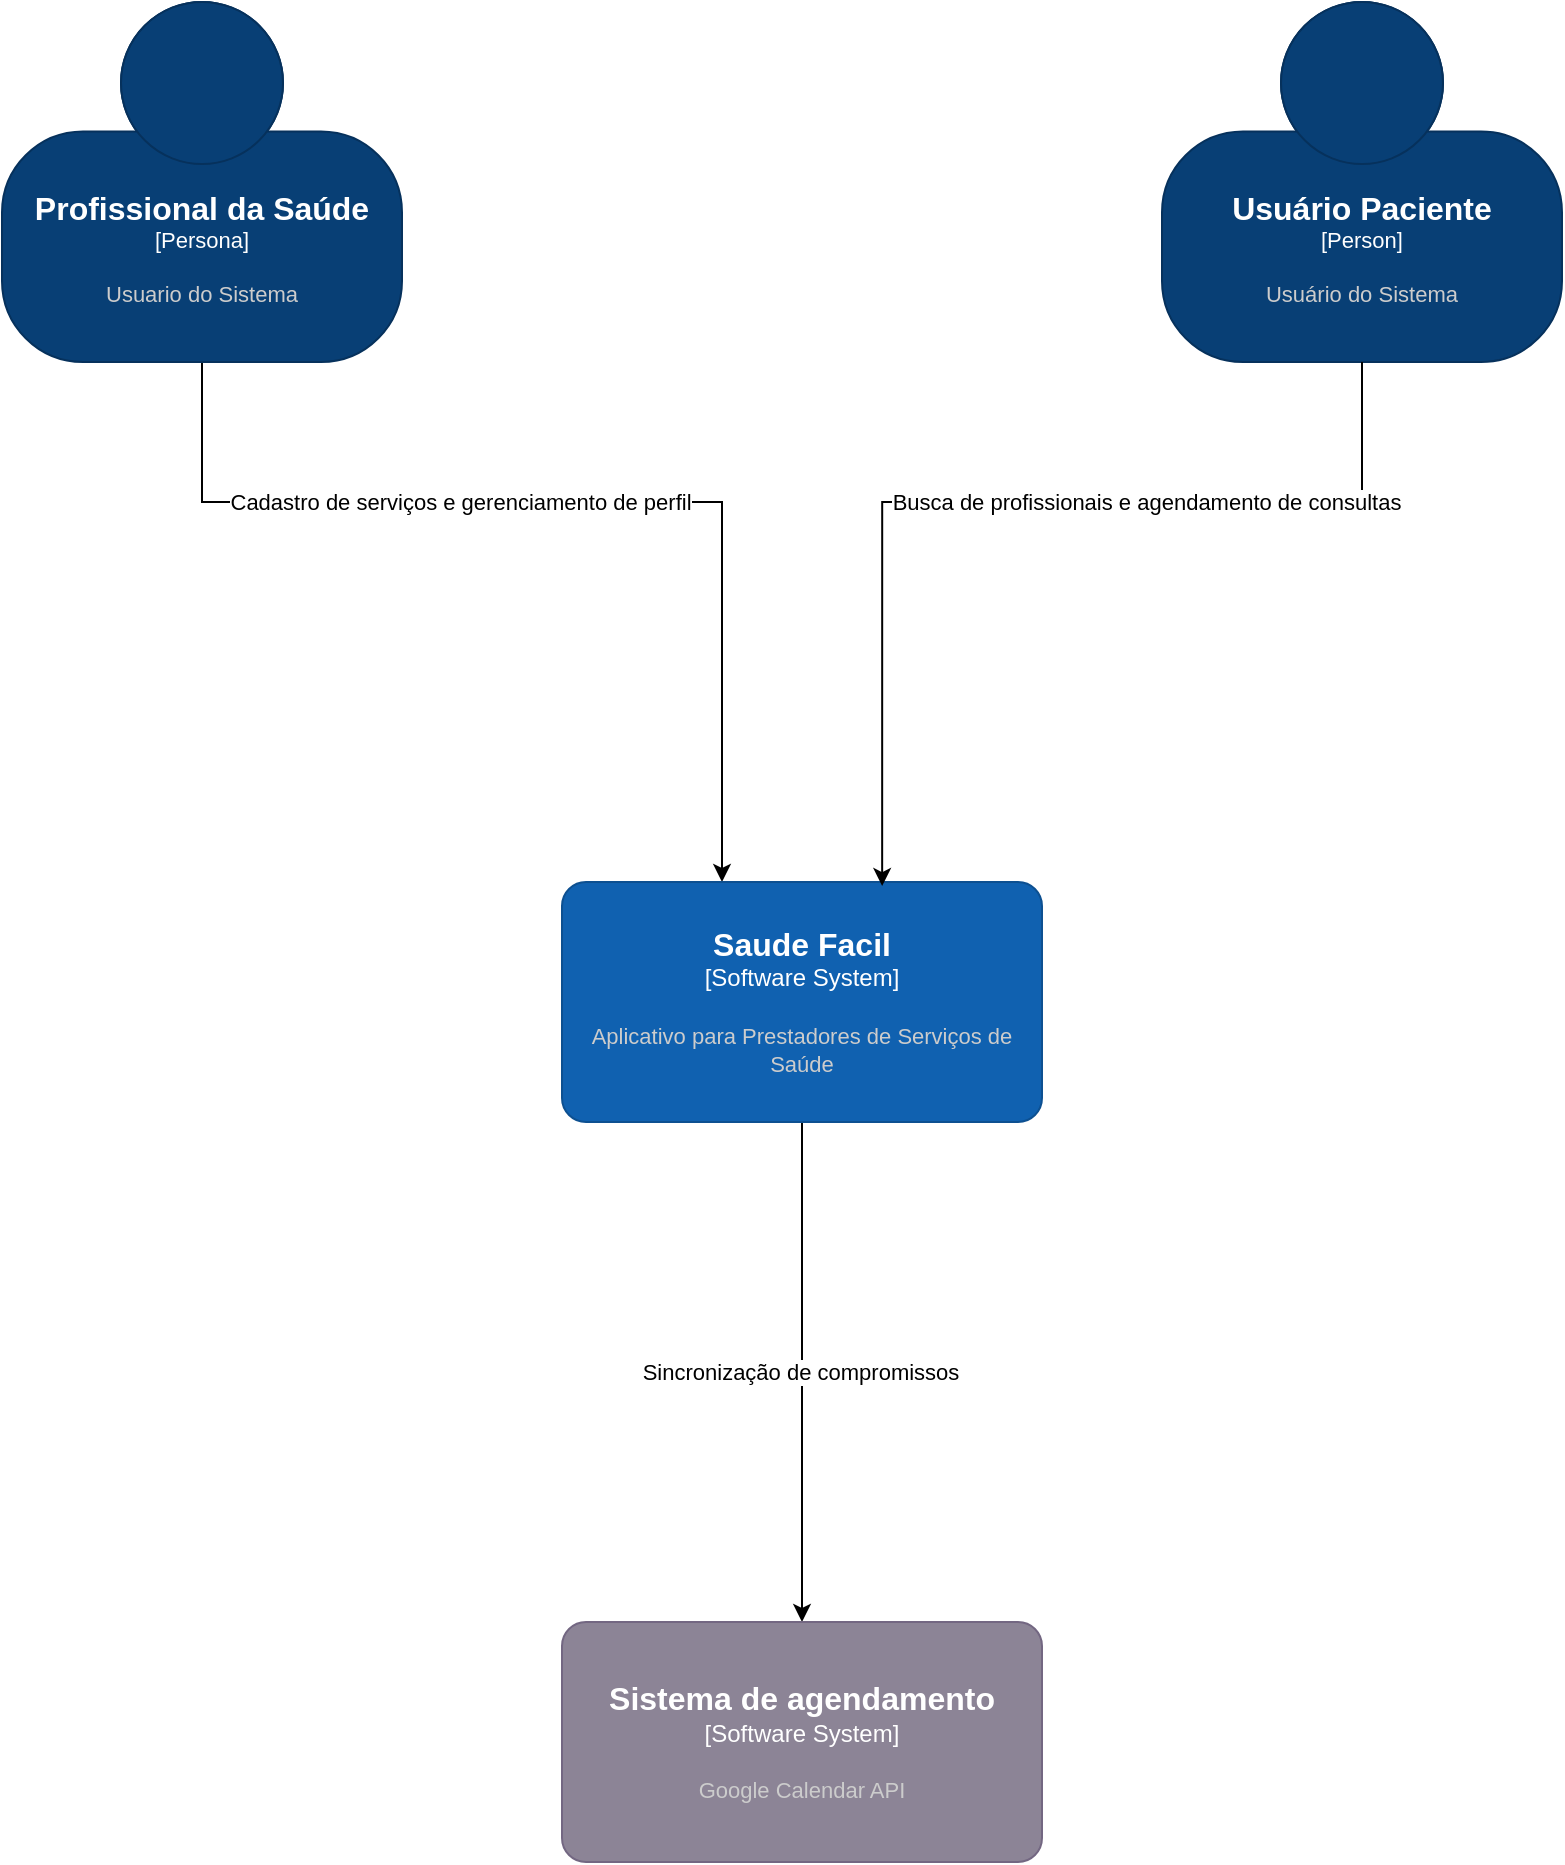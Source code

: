 <mxfile version="24.7.16">
  <diagram name="Page-1" id="c-uuXx8ZWREIgdKmwIZ3">
    <mxGraphModel dx="1911" dy="3837" grid="1" gridSize="10" guides="1" tooltips="1" connect="1" arrows="1" fold="1" page="1" pageScale="1" pageWidth="850" pageHeight="1100" math="0" shadow="0">
      <root>
        <mxCell id="0" />
        <mxCell id="1" parent="0" />
        <mxCell id="vVOqAHFAq35d7WUbUdLZ-4" style="edgeStyle=orthogonalEdgeStyle;rounded=0;orthogonalLoop=1;jettySize=auto;html=1;" parent="1" source="vVOqAHFAq35d7WUbUdLZ-1" target="vVOqAHFAq35d7WUbUdLZ-2" edge="1">
          <mxGeometry relative="1" as="geometry">
            <Array as="points">
              <mxPoint x="90" y="-2150" />
              <mxPoint x="350" y="-2150" />
            </Array>
          </mxGeometry>
        </mxCell>
        <mxCell id="vVOqAHFAq35d7WUbUdLZ-6" value="Cadastro de serviços e gerenciamento de perfil" style="edgeLabel;html=1;align=center;verticalAlign=middle;resizable=0;points=[];" parent="vVOqAHFAq35d7WUbUdLZ-4" vertex="1" connectable="0">
          <mxGeometry x="-0.171" y="1" relative="1" as="geometry">
            <mxPoint x="-17" y="1" as="offset" />
          </mxGeometry>
        </mxCell>
        <object placeholders="1" c4Name="Profissional da Saúde" c4Type="Persona" c4Description="Usuario do Sistema" label="&lt;font style=&quot;font-size: 16px&quot;&gt;&lt;b&gt;%c4Name%&lt;/b&gt;&lt;/font&gt;&lt;div&gt;[%c4Type%]&lt;/div&gt;&lt;br&gt;&lt;div&gt;&lt;font style=&quot;font-size: 11px&quot;&gt;&lt;font color=&quot;#cccccc&quot;&gt;%c4Description%&lt;/font&gt;&lt;/div&gt;" id="vVOqAHFAq35d7WUbUdLZ-1">
          <mxCell style="html=1;fontSize=11;dashed=0;whiteSpace=wrap;fillColor=#083F75;strokeColor=#06315C;fontColor=#ffffff;shape=mxgraph.c4.person2;align=center;metaEdit=1;points=[[0.5,0,0],[1,0.5,0],[1,0.75,0],[0.75,1,0],[0.5,1,0],[0.25,1,0],[0,0.75,0],[0,0.5,0]];resizable=0;" parent="1" vertex="1">
            <mxGeometry x="-10" y="-2400" width="200" height="180" as="geometry" />
          </mxCell>
        </object>
        <mxCell id="vVOqAHFAq35d7WUbUdLZ-5" style="edgeStyle=orthogonalEdgeStyle;rounded=0;orthogonalLoop=1;jettySize=auto;html=1;" parent="1" source="vVOqAHFAq35d7WUbUdLZ-2" target="vVOqAHFAq35d7WUbUdLZ-3" edge="1">
          <mxGeometry relative="1" as="geometry" />
        </mxCell>
        <mxCell id="vVOqAHFAq35d7WUbUdLZ-7" value="Sincronização de compromissos" style="edgeLabel;html=1;align=center;verticalAlign=middle;resizable=0;points=[];" parent="vVOqAHFAq35d7WUbUdLZ-5" vertex="1" connectable="0">
          <mxGeometry y="-1" relative="1" as="geometry">
            <mxPoint as="offset" />
          </mxGeometry>
        </mxCell>
        <object placeholders="1" c4Name="Saude Facil" c4Type="Software System" c4Description=" Aplicativo para Prestadores de Serviços de Saúde" label="&lt;font style=&quot;font-size: 16px&quot;&gt;&lt;b&gt;%c4Name%&lt;/b&gt;&lt;/font&gt;&lt;div&gt;[%c4Type%]&lt;/div&gt;&lt;br&gt;&lt;div&gt;&lt;font style=&quot;font-size: 11px&quot;&gt;&lt;font color=&quot;#cccccc&quot;&gt;%c4Description%&lt;/font&gt;&lt;/div&gt;" id="vVOqAHFAq35d7WUbUdLZ-2">
          <mxCell style="rounded=1;whiteSpace=wrap;html=1;labelBackgroundColor=none;fillColor=#1061B0;fontColor=#ffffff;align=center;arcSize=10;strokeColor=#0D5091;metaEdit=1;resizable=0;points=[[0.25,0,0],[0.5,0,0],[0.75,0,0],[1,0.25,0],[1,0.5,0],[1,0.75,0],[0.75,1,0],[0.5,1,0],[0.25,1,0],[0,0.75,0],[0,0.5,0],[0,0.25,0]];" parent="1" vertex="1">
            <mxGeometry x="270" y="-1960" width="240" height="120" as="geometry" />
          </mxCell>
        </object>
        <object placeholders="1" c4Name="Sistema de agendamento" c4Type="Software System" c4Description=" Google Calendar API" label="&lt;font style=&quot;font-size: 16px&quot;&gt;&lt;b&gt;%c4Name%&lt;/b&gt;&lt;/font&gt;&lt;div&gt;[%c4Type%]&lt;/div&gt;&lt;br&gt;&lt;div&gt;&lt;font style=&quot;font-size: 11px&quot;&gt;&lt;font color=&quot;#cccccc&quot;&gt;%c4Description%&lt;/font&gt;&lt;/div&gt;" id="vVOqAHFAq35d7WUbUdLZ-3">
          <mxCell style="rounded=1;whiteSpace=wrap;html=1;labelBackgroundColor=none;fillColor=#8C8496;fontColor=#ffffff;align=center;arcSize=10;strokeColor=#736782;metaEdit=1;resizable=0;points=[[0.25,0,0],[0.5,0,0],[0.75,0,0],[1,0.25,0],[1,0.5,0],[1,0.75,0],[0.75,1,0],[0.5,1,0],[0.25,1,0],[0,0.75,0],[0,0.5,0],[0,0.25,0]];" parent="1" vertex="1">
            <mxGeometry x="270" y="-1590" width="240" height="120" as="geometry" />
          </mxCell>
        </object>
        <object placeholders="1" c4Name="Usuário Paciente" c4Type="Person" c4Description="Usuário do Sistema" label="&lt;font style=&quot;font-size: 16px&quot;&gt;&lt;b&gt;%c4Name%&lt;/b&gt;&lt;/font&gt;&lt;div&gt;[%c4Type%]&lt;/div&gt;&lt;br&gt;&lt;div&gt;&lt;font style=&quot;font-size: 11px&quot;&gt;&lt;font color=&quot;#cccccc&quot;&gt;%c4Description%&lt;/font&gt;&lt;/div&gt;" id="tIwrt58KHOA7-w0U83e0-1">
          <mxCell style="html=1;fontSize=11;dashed=0;whiteSpace=wrap;fillColor=#083F75;strokeColor=#06315C;fontColor=#ffffff;shape=mxgraph.c4.person2;align=center;metaEdit=1;points=[[0.5,0,0],[1,0.5,0],[1,0.75,0],[0.75,1,0],[0.5,1,0],[0.25,1,0],[0,0.75,0],[0,0.5,0]];resizable=0;" vertex="1" parent="1">
            <mxGeometry x="570" y="-2400" width="200" height="180" as="geometry" />
          </mxCell>
        </object>
        <mxCell id="tIwrt58KHOA7-w0U83e0-2" style="edgeStyle=orthogonalEdgeStyle;rounded=0;orthogonalLoop=1;jettySize=auto;html=1;entryX=0.667;entryY=0.017;entryDx=0;entryDy=0;entryPerimeter=0;" edge="1" parent="1" source="tIwrt58KHOA7-w0U83e0-1" target="vVOqAHFAq35d7WUbUdLZ-2">
          <mxGeometry relative="1" as="geometry">
            <Array as="points">
              <mxPoint x="430" y="-2150" />
            </Array>
          </mxGeometry>
        </mxCell>
        <mxCell id="tIwrt58KHOA7-w0U83e0-3" value="Busca de profissionais e agendamento de consultas" style="edgeLabel;html=1;align=center;verticalAlign=middle;resizable=0;points=[];" vertex="1" connectable="0" parent="tIwrt58KHOA7-w0U83e0-2">
          <mxGeometry x="-0.187" y="-3" relative="1" as="geometry">
            <mxPoint x="26" y="3" as="offset" />
          </mxGeometry>
        </mxCell>
      </root>
    </mxGraphModel>
  </diagram>
</mxfile>
